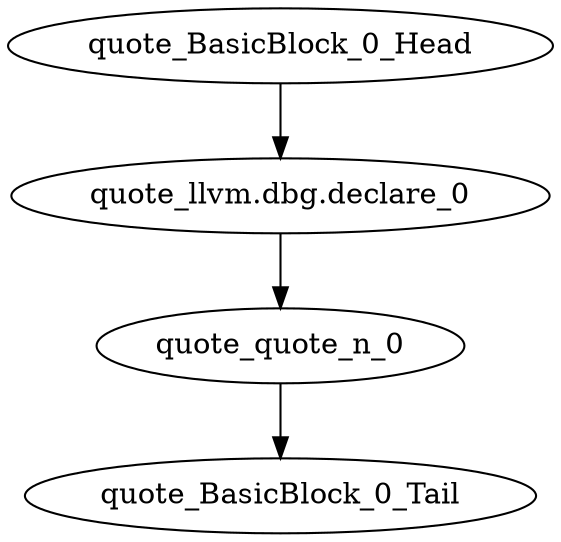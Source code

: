 digraph G {
    "quote_quote_n_0" -> "quote_BasicBlock_0_Tail"
    "quote_llvm.dbg.declare_0" -> "quote_quote_n_0"
    "quote_BasicBlock_0_Head" -> "quote_llvm.dbg.declare_0"
}
